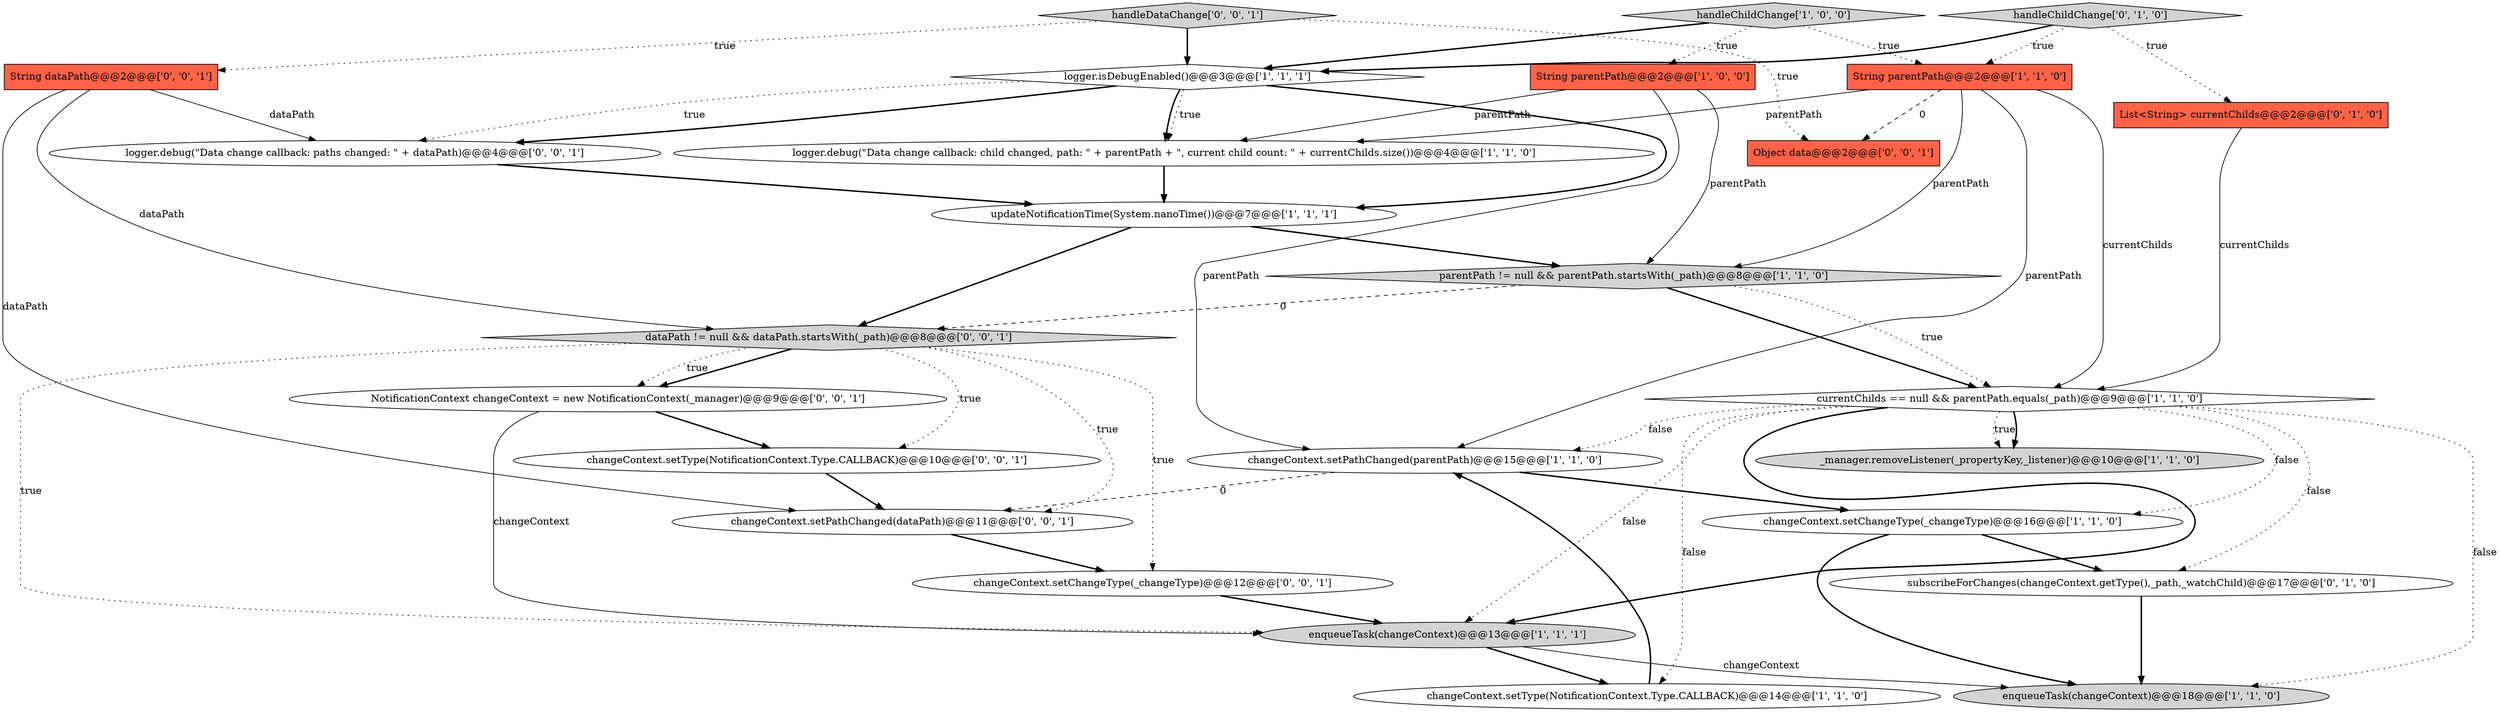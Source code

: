 digraph {
15 [style = filled, label = "List<String> currentChilds@@@2@@@['0', '1', '0']", fillcolor = tomato, shape = box image = "AAA0AAABBB2BBB"];
11 [style = filled, label = "logger.debug(\"Data change callback: child changed, path: \" + parentPath + \", current child count: \" + currentChilds.size())@@@4@@@['1', '1', '0']", fillcolor = white, shape = ellipse image = "AAA0AAABBB1BBB"];
23 [style = filled, label = "changeContext.setPathChanged(dataPath)@@@11@@@['0', '0', '1']", fillcolor = white, shape = ellipse image = "AAA0AAABBB3BBB"];
19 [style = filled, label = "String dataPath@@@2@@@['0', '0', '1']", fillcolor = tomato, shape = box image = "AAA0AAABBB3BBB"];
4 [style = filled, label = "changeContext.setChangeType(_changeType)@@@16@@@['1', '1', '0']", fillcolor = white, shape = ellipse image = "AAA0AAABBB1BBB"];
13 [style = filled, label = "currentChilds == null && parentPath.equals(_path)@@@9@@@['1', '1', '0']", fillcolor = white, shape = diamond image = "AAA0AAABBB1BBB"];
25 [style = filled, label = "changeContext.setChangeType(_changeType)@@@12@@@['0', '0', '1']", fillcolor = white, shape = ellipse image = "AAA0AAABBB3BBB"];
0 [style = filled, label = "enqueueTask(changeContext)@@@18@@@['1', '1', '0']", fillcolor = lightgray, shape = ellipse image = "AAA0AAABBB1BBB"];
9 [style = filled, label = "handleChildChange['1', '0', '0']", fillcolor = lightgray, shape = diamond image = "AAA0AAABBB1BBB"];
3 [style = filled, label = "_manager.removeListener(_propertyKey,_listener)@@@10@@@['1', '1', '0']", fillcolor = lightgray, shape = ellipse image = "AAA0AAABBB1BBB"];
12 [style = filled, label = "changeContext.setPathChanged(parentPath)@@@15@@@['1', '1', '0']", fillcolor = white, shape = ellipse image = "AAA0AAABBB1BBB"];
14 [style = filled, label = "subscribeForChanges(changeContext.getType(),_path,_watchChild)@@@17@@@['0', '1', '0']", fillcolor = white, shape = ellipse image = "AAA1AAABBB2BBB"];
6 [style = filled, label = "updateNotificationTime(System.nanoTime())@@@7@@@['1', '1', '1']", fillcolor = white, shape = ellipse image = "AAA0AAABBB1BBB"];
17 [style = filled, label = "dataPath != null && dataPath.startsWith(_path)@@@8@@@['0', '0', '1']", fillcolor = lightgray, shape = diamond image = "AAA0AAABBB3BBB"];
20 [style = filled, label = "logger.debug(\"Data change callback: paths changed: \" + dataPath)@@@4@@@['0', '0', '1']", fillcolor = white, shape = ellipse image = "AAA0AAABBB3BBB"];
2 [style = filled, label = "enqueueTask(changeContext)@@@13@@@['1', '1', '1']", fillcolor = lightgray, shape = ellipse image = "AAA0AAABBB1BBB"];
8 [style = filled, label = "String parentPath@@@2@@@['1', '0', '0']", fillcolor = tomato, shape = box image = "AAA0AAABBB1BBB"];
21 [style = filled, label = "Object data@@@2@@@['0', '0', '1']", fillcolor = tomato, shape = box image = "AAA0AAABBB3BBB"];
22 [style = filled, label = "changeContext.setType(NotificationContext.Type.CALLBACK)@@@10@@@['0', '0', '1']", fillcolor = white, shape = ellipse image = "AAA0AAABBB3BBB"];
1 [style = filled, label = "parentPath != null && parentPath.startsWith(_path)@@@8@@@['1', '1', '0']", fillcolor = lightgray, shape = diamond image = "AAA0AAABBB1BBB"];
16 [style = filled, label = "handleChildChange['0', '1', '0']", fillcolor = lightgray, shape = diamond image = "AAA0AAABBB2BBB"];
10 [style = filled, label = "String parentPath@@@2@@@['1', '1', '0']", fillcolor = tomato, shape = box image = "AAA0AAABBB1BBB"];
24 [style = filled, label = "NotificationContext changeContext = new NotificationContext(_manager)@@@9@@@['0', '0', '1']", fillcolor = white, shape = ellipse image = "AAA0AAABBB3BBB"];
7 [style = filled, label = "changeContext.setType(NotificationContext.Type.CALLBACK)@@@14@@@['1', '1', '0']", fillcolor = white, shape = ellipse image = "AAA0AAABBB1BBB"];
5 [style = filled, label = "logger.isDebugEnabled()@@@3@@@['1', '1', '1']", fillcolor = white, shape = diamond image = "AAA0AAABBB1BBB"];
18 [style = filled, label = "handleDataChange['0', '0', '1']", fillcolor = lightgray, shape = diamond image = "AAA0AAABBB3BBB"];
19->20 [style = solid, label="dataPath"];
9->8 [style = dotted, label="true"];
8->12 [style = solid, label="parentPath"];
5->11 [style = dotted, label="true"];
23->25 [style = bold, label=""];
20->6 [style = bold, label=""];
12->23 [style = dashed, label="0"];
2->7 [style = bold, label=""];
25->2 [style = bold, label=""];
12->4 [style = bold, label=""];
19->23 [style = solid, label="dataPath"];
17->23 [style = dotted, label="true"];
18->5 [style = bold, label=""];
10->21 [style = dashed, label="0"];
6->17 [style = bold, label=""];
14->0 [style = bold, label=""];
13->4 [style = dotted, label="false"];
10->11 [style = solid, label="parentPath"];
11->6 [style = bold, label=""];
13->12 [style = dotted, label="false"];
16->15 [style = dotted, label="true"];
24->2 [style = solid, label="changeContext"];
15->13 [style = solid, label="currentChilds"];
9->10 [style = dotted, label="true"];
24->22 [style = bold, label=""];
2->0 [style = solid, label="changeContext"];
8->1 [style = solid, label="parentPath"];
18->21 [style = dotted, label="true"];
7->12 [style = bold, label=""];
13->0 [style = dotted, label="false"];
5->11 [style = bold, label=""];
1->13 [style = dotted, label="true"];
17->24 [style = bold, label=""];
16->10 [style = dotted, label="true"];
10->13 [style = solid, label="currentChilds"];
17->24 [style = dotted, label="true"];
13->2 [style = dotted, label="false"];
5->20 [style = bold, label=""];
17->2 [style = dotted, label="true"];
13->3 [style = dotted, label="true"];
13->7 [style = dotted, label="false"];
18->19 [style = dotted, label="true"];
4->14 [style = bold, label=""];
16->5 [style = bold, label=""];
13->3 [style = bold, label=""];
19->17 [style = solid, label="dataPath"];
10->12 [style = solid, label="parentPath"];
17->22 [style = dotted, label="true"];
8->11 [style = solid, label="parentPath"];
10->1 [style = solid, label="parentPath"];
22->23 [style = bold, label=""];
4->0 [style = bold, label=""];
13->2 [style = bold, label=""];
1->17 [style = dashed, label="0"];
5->6 [style = bold, label=""];
9->5 [style = bold, label=""];
6->1 [style = bold, label=""];
13->14 [style = dotted, label="false"];
17->25 [style = dotted, label="true"];
5->20 [style = dotted, label="true"];
1->13 [style = bold, label=""];
}
